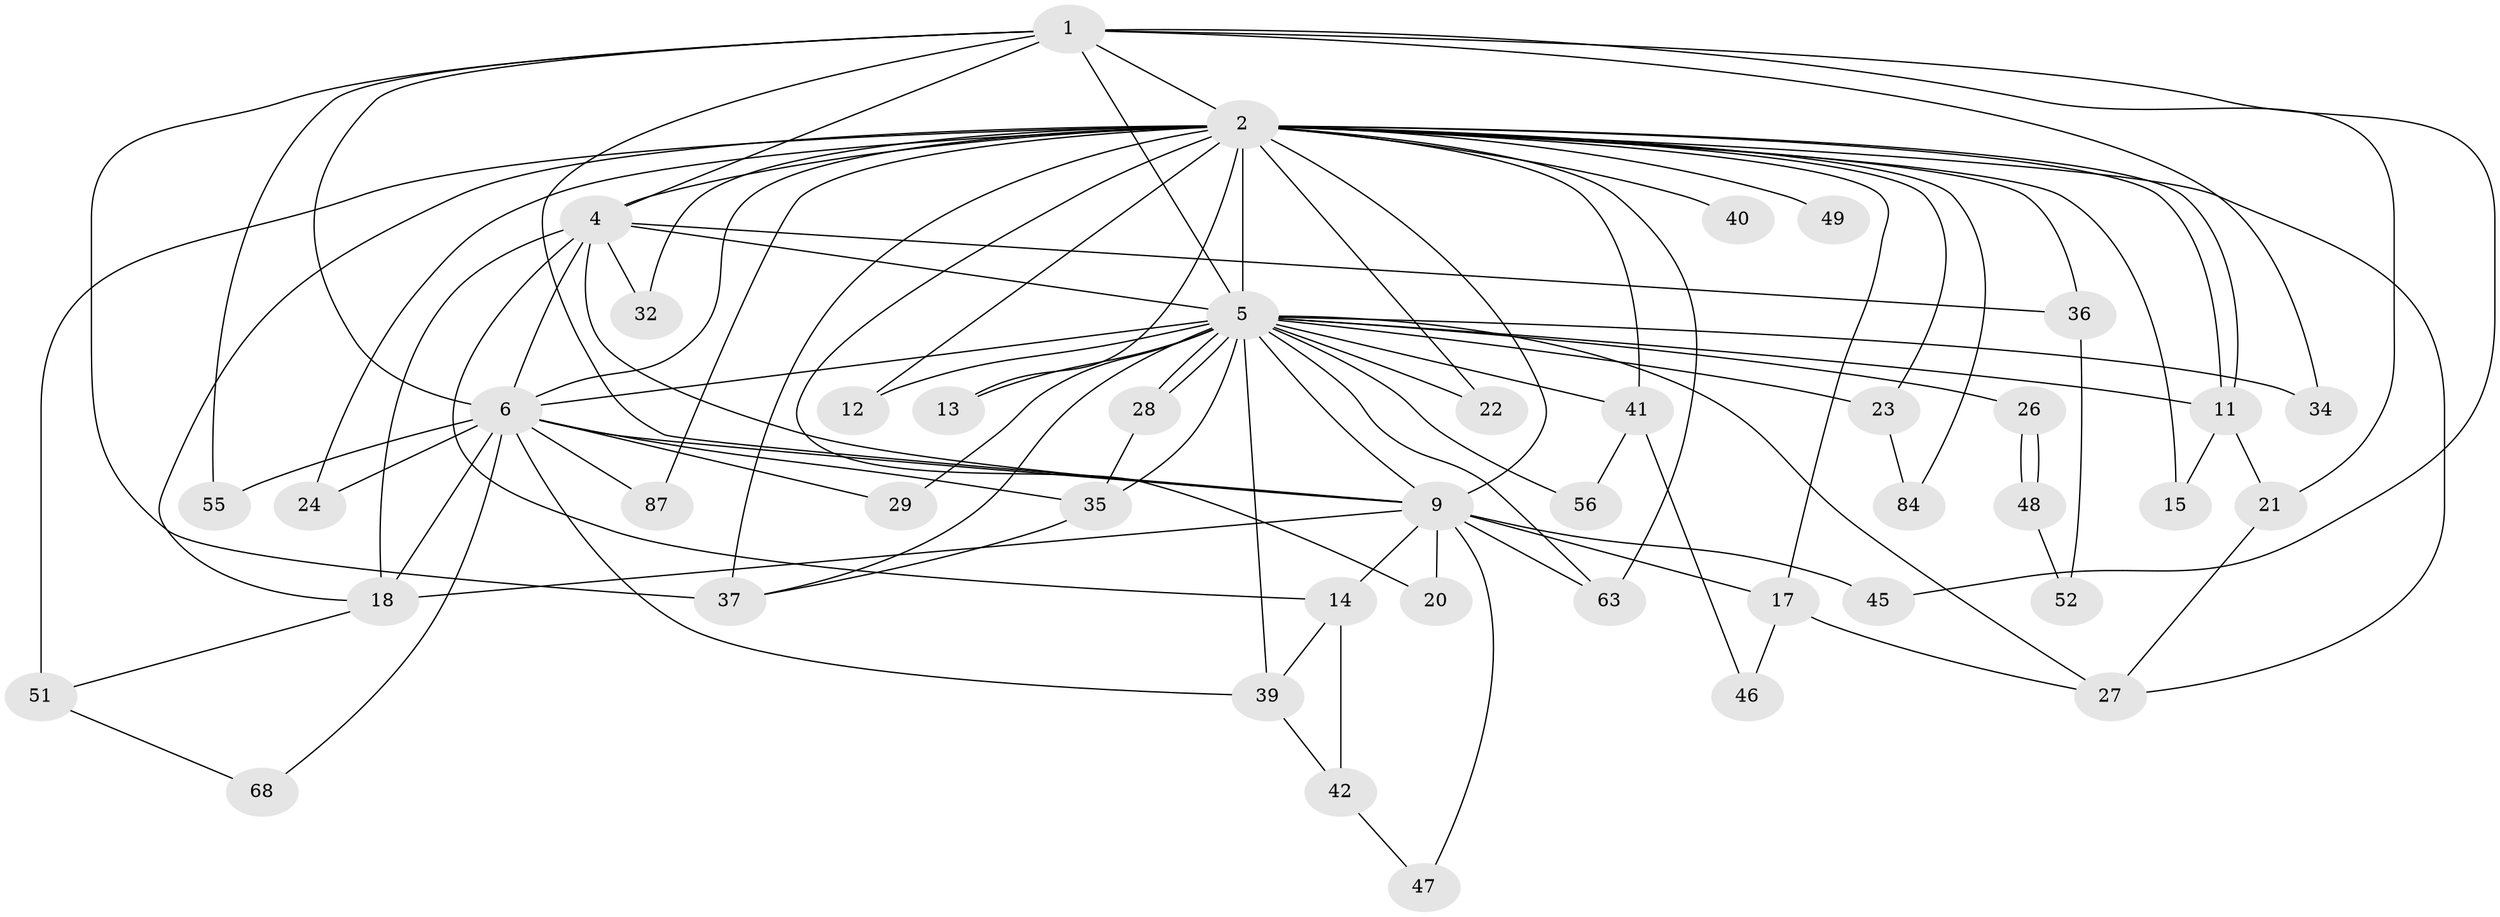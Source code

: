 // original degree distribution, {16: 0.022727272727272728, 21: 0.022727272727272728, 15: 0.011363636363636364, 13: 0.011363636363636364, 20: 0.022727272727272728, 27: 0.011363636363636364, 18: 0.011363636363636364, 5: 0.03409090909090909, 3: 0.13636363636363635, 2: 0.5227272727272727, 4: 0.17045454545454544, 6: 0.022727272727272728}
// Generated by graph-tools (version 1.1) at 2025/13/03/09/25 04:13:58]
// undirected, 44 vertices, 98 edges
graph export_dot {
graph [start="1"]
  node [color=gray90,style=filled];
  1;
  2 [super="+70+78+31+19+3+30"];
  4;
  5 [super="+8+10+38"];
  6;
  9;
  11;
  12;
  13;
  14 [super="+67"];
  15;
  17 [super="+43"];
  18 [super="+44"];
  20;
  21 [super="+72"];
  22;
  23;
  24;
  26;
  27 [super="+66"];
  28;
  29;
  32;
  34;
  35 [super="+85"];
  36 [super="+64"];
  37 [super="+74+57+59"];
  39;
  40;
  41;
  42;
  45;
  46;
  47;
  48;
  49;
  51 [super="+61"];
  52;
  55;
  56;
  63 [super="+80+73"];
  68;
  84;
  87;
  1 -- 2 [weight=4];
  1 -- 4;
  1 -- 5 [weight=3];
  1 -- 6;
  1 -- 9;
  1 -- 21;
  1 -- 34;
  1 -- 45;
  1 -- 55;
  1 -- 37 [weight=2];
  2 -- 4 [weight=3];
  2 -- 5 [weight=17];
  2 -- 6 [weight=4];
  2 -- 9 [weight=8];
  2 -- 11;
  2 -- 11;
  2 -- 24;
  2 -- 40 [weight=2];
  2 -- 41;
  2 -- 51 [weight=3];
  2 -- 63 [weight=2];
  2 -- 37 [weight=3];
  2 -- 32;
  2 -- 36 [weight=2];
  2 -- 12;
  2 -- 13;
  2 -- 15;
  2 -- 17;
  2 -- 20;
  2 -- 84;
  2 -- 22;
  2 -- 23;
  2 -- 87;
  2 -- 27;
  2 -- 49 [weight=2];
  2 -- 18;
  4 -- 5 [weight=3];
  4 -- 6;
  4 -- 9;
  4 -- 14;
  4 -- 18;
  4 -- 32;
  4 -- 36;
  5 -- 6 [weight=5];
  5 -- 9 [weight=3];
  5 -- 12 [weight=2];
  5 -- 22;
  5 -- 23;
  5 -- 28;
  5 -- 28;
  5 -- 37;
  5 -- 39;
  5 -- 26 [weight=2];
  5 -- 27;
  5 -- 35;
  5 -- 41;
  5 -- 63;
  5 -- 34;
  5 -- 13;
  5 -- 56;
  5 -- 29;
  5 -- 11;
  6 -- 9;
  6 -- 24;
  6 -- 29;
  6 -- 39;
  6 -- 55;
  6 -- 68;
  6 -- 87;
  6 -- 18;
  6 -- 35;
  9 -- 14;
  9 -- 18;
  9 -- 20;
  9 -- 45;
  9 -- 47;
  9 -- 63;
  9 -- 17;
  11 -- 15;
  11 -- 21;
  14 -- 42;
  14 -- 39;
  17 -- 27;
  17 -- 46;
  18 -- 51;
  21 -- 27;
  23 -- 84;
  26 -- 48;
  26 -- 48;
  28 -- 35;
  35 -- 37;
  36 -- 52;
  39 -- 42;
  41 -- 46;
  41 -- 56;
  42 -- 47;
  48 -- 52;
  51 -- 68;
}
